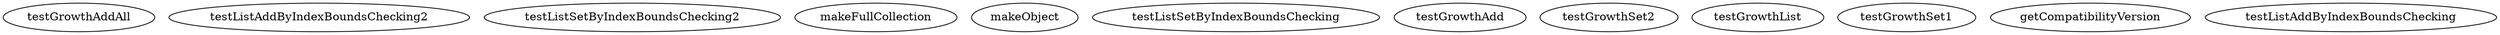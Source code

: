 digraph G {
testGrowthAddAll;
testListAddByIndexBoundsChecking2;
testListSetByIndexBoundsChecking2;
makeFullCollection;
makeObject;
testListSetByIndexBoundsChecking;
testGrowthAdd;
testGrowthSet2;
testGrowthList;
testGrowthSet1;
getCompatibilityVersion;
testListAddByIndexBoundsChecking;
}